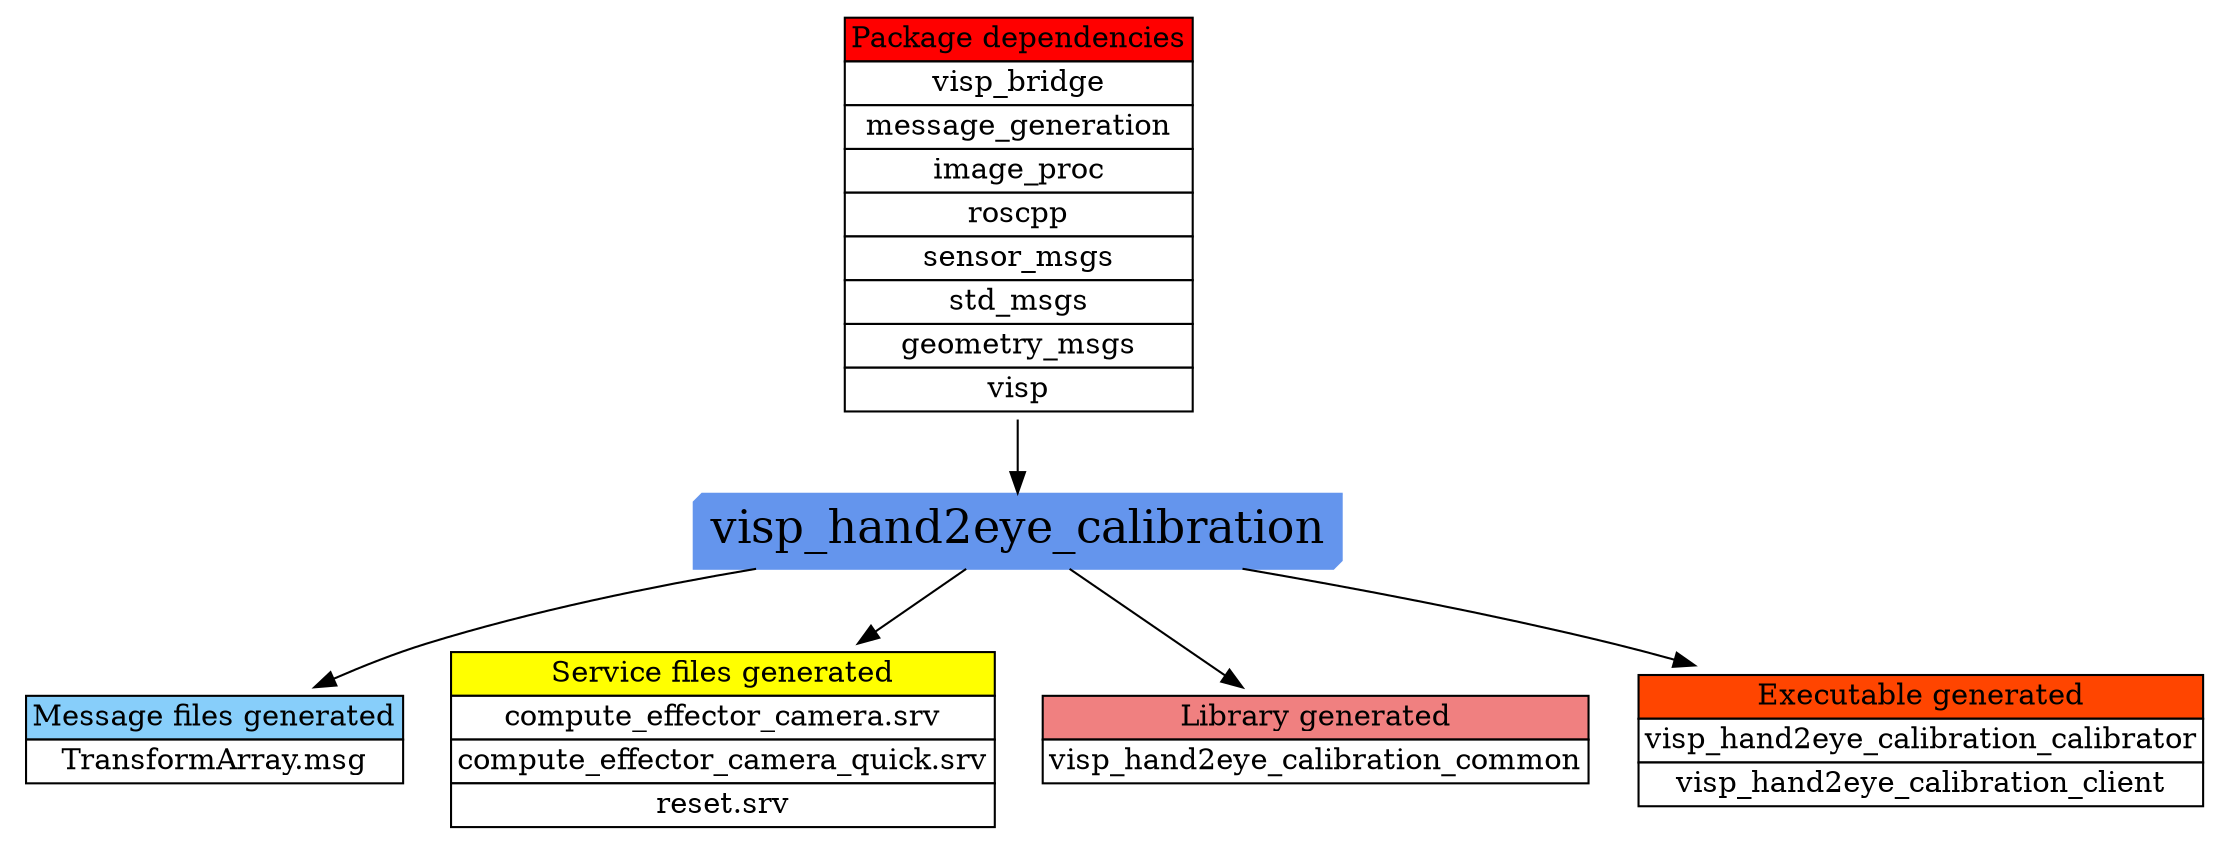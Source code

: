 digraph PkgGenerationGraph {
nodesep=0.1;
node [ shape=plaintext];
visp_hand2eye_calibration [ shape=box3d style=filled color="#6495ED" fontsize=22];
find_package [ label=<<table BGCOLOR="#FFFFFF" BORDER="0" CELLBORDER="1" CELLSPACING="0">
  <tr>
    <td ALIGN="CENTER" BGCOLOR="#FF0000" COLSPAN="1">Package dependencies</td>
  </tr>
  <tr>
    <td ALIGN="CENTER" BGCOLOR="#FFFFFF" COLSPAN="1">visp_bridge</td>
  </tr>
  <tr>
    <td ALIGN="CENTER" BGCOLOR="#FFFFFF" COLSPAN="1">message_generation</td>
  </tr>
  <tr>
    <td ALIGN="CENTER" BGCOLOR="#FFFFFF" COLSPAN="1">image_proc</td>
  </tr>
  <tr>
    <td ALIGN="CENTER" BGCOLOR="#FFFFFF" COLSPAN="1">roscpp</td>
  </tr>
  <tr>
    <td ALIGN="CENTER" BGCOLOR="#FFFFFF" COLSPAN="1">sensor_msgs</td>
  </tr>
  <tr>
    <td ALIGN="CENTER" BGCOLOR="#FFFFFF" COLSPAN="1">std_msgs</td>
  </tr>
  <tr>
    <td ALIGN="CENTER" BGCOLOR="#FFFFFF" COLSPAN="1">geometry_msgs</td>
  </tr>
  <tr>
    <td ALIGN="CENTER" BGCOLOR="#FFFFFF" COLSPAN="1">visp</td>
  </tr>
</table>
>];
add_message_files [ label=<<table BGCOLOR="#FFFFFF" BORDER="0" CELLBORDER="1" CELLSPACING="0">
  <tr>
    <td ALIGN="CENTER" BGCOLOR="#87CEFA" COLSPAN="1">Message files generated</td>
  </tr>
  <tr>
    <td ALIGN="CENTER" BGCOLOR="#FFFFFF" COLSPAN="1">TransformArray.msg</td>
  </tr>
</table>
>];
add_service_files [ label=<<table BGCOLOR="#FFFFFF" BORDER="0" CELLBORDER="1" CELLSPACING="0">
  <tr>
    <td ALIGN="CENTER" BGCOLOR="#FFFF00" COLSPAN="1">Service files generated</td>
  </tr>
  <tr>
    <td ALIGN="CENTER" BGCOLOR="#FFFFFF" COLSPAN="1">compute_effector_camera.srv</td>
  </tr>
  <tr>
    <td ALIGN="CENTER" BGCOLOR="#FFFFFF" COLSPAN="1">compute_effector_camera_quick.srv</td>
  </tr>
  <tr>
    <td ALIGN="CENTER" BGCOLOR="#FFFFFF" COLSPAN="1">reset.srv</td>
  </tr>
</table>
>];
add_library [ label=<<table BGCOLOR="#FFFFFF" BORDER="0" CELLBORDER="1" CELLSPACING="0">
  <tr>
    <td ALIGN="CENTER" BGCOLOR="#F08080" COLSPAN="1">Library generated</td>
  </tr>
  <tr>
    <td ALIGN="CENTER" BGCOLOR="#FFFFFF" COLSPAN="1">visp_hand2eye_calibration_common</td>
  </tr>
</table>
>];
add_executable [ label=<<table BGCOLOR="#FFFFFF" BORDER="0" CELLBORDER="1" CELLSPACING="0">
  <tr>
    <td ALIGN="CENTER" BGCOLOR="#FF4500" COLSPAN="1">Executable generated</td>
  </tr>
  <tr>
    <td ALIGN="CENTER" BGCOLOR="#FFFFFF" COLSPAN="1">visp_hand2eye_calibration_calibrator</td>
  </tr>
  <tr>
    <td ALIGN="CENTER" BGCOLOR="#FFFFFF" COLSPAN="1">visp_hand2eye_calibration_client</td>
  </tr>
</table>
>];
find_package -> visp_hand2eye_calibration;
visp_hand2eye_calibration -> add_message_files;
visp_hand2eye_calibration -> add_service_files;
visp_hand2eye_calibration -> add_library;
visp_hand2eye_calibration -> add_executable;
}
